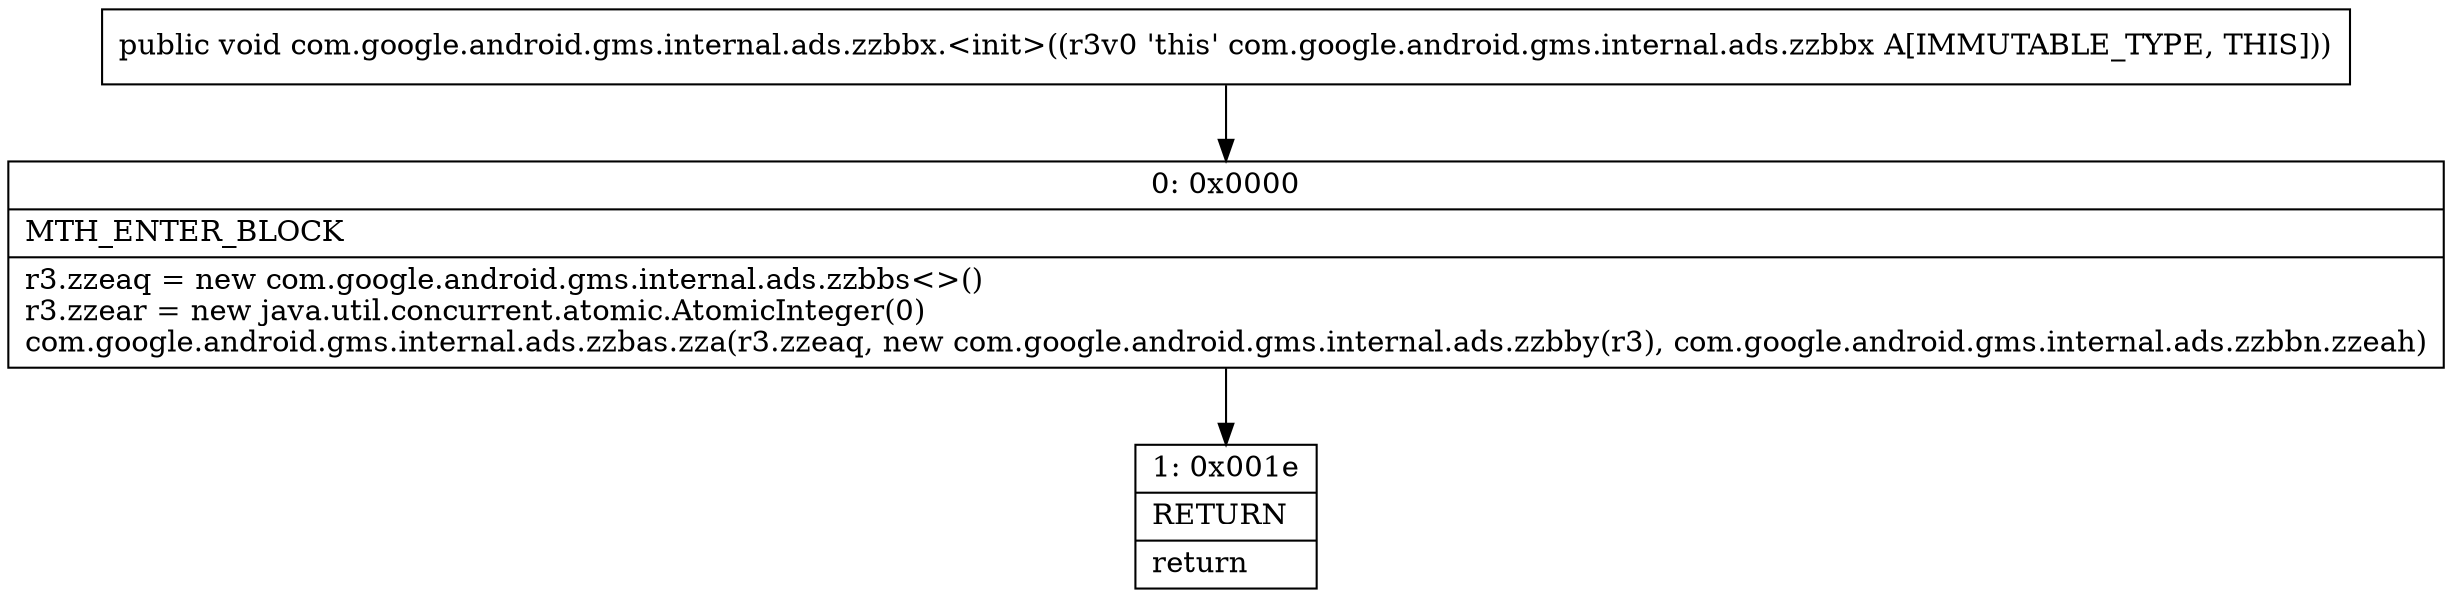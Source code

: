 digraph "CFG forcom.google.android.gms.internal.ads.zzbbx.\<init\>()V" {
Node_0 [shape=record,label="{0\:\ 0x0000|MTH_ENTER_BLOCK\l|r3.zzeaq = new com.google.android.gms.internal.ads.zzbbs\<\>()\lr3.zzear = new java.util.concurrent.atomic.AtomicInteger(0)\lcom.google.android.gms.internal.ads.zzbas.zza(r3.zzeaq, new com.google.android.gms.internal.ads.zzbby(r3), com.google.android.gms.internal.ads.zzbbn.zzeah)\l}"];
Node_1 [shape=record,label="{1\:\ 0x001e|RETURN\l|return\l}"];
MethodNode[shape=record,label="{public void com.google.android.gms.internal.ads.zzbbx.\<init\>((r3v0 'this' com.google.android.gms.internal.ads.zzbbx A[IMMUTABLE_TYPE, THIS])) }"];
MethodNode -> Node_0;
Node_0 -> Node_1;
}

